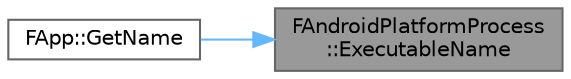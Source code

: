 digraph "FAndroidPlatformProcess::ExecutableName"
{
 // INTERACTIVE_SVG=YES
 // LATEX_PDF_SIZE
  bgcolor="transparent";
  edge [fontname=Helvetica,fontsize=10,labelfontname=Helvetica,labelfontsize=10];
  node [fontname=Helvetica,fontsize=10,shape=box,height=0.2,width=0.4];
  rankdir="RL";
  Node1 [id="Node000001",label="FAndroidPlatformProcess\l::ExecutableName",height=0.2,width=0.4,color="gray40", fillcolor="grey60", style="filled", fontcolor="black",tooltip=" "];
  Node1 -> Node2 [id="edge1_Node000001_Node000002",dir="back",color="steelblue1",style="solid",tooltip=" "];
  Node2 [id="Node000002",label="FApp::GetName",height=0.2,width=0.4,color="grey40", fillcolor="white", style="filled",URL="$d9/d01/classFApp.html#a9e9079bddf79b4dd0fc59856129b5554",tooltip="Gets the name of the application, i.e."];
}
